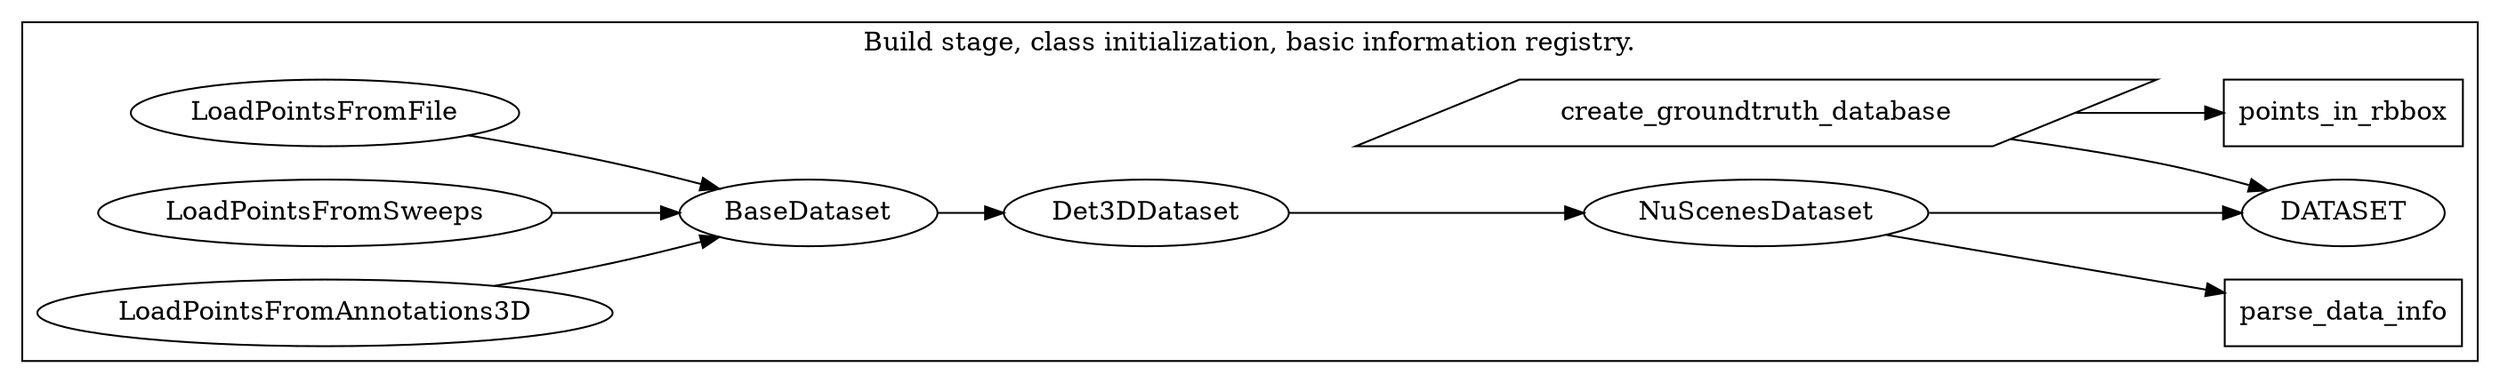 digraph G {
	rankdir="LR"
	subgraph cluster_info {
		label="Build stage, class initialization, basic information registry."
		a[label="create_groundtruth_database", shape="parallelogram"]
		b[label="DATASET"]
		c[label="NuScenesDataset"]
		d[label="Det3DDataset"]
		e[label="BaseDataset"]
		f[label="LoadPointsFromFile"]
		g[label="LoadPointsFromSweeps"]
		h[label="LoadPointsFromAnnotations3D"]
		i[label="parse_data_info", shape="rectangle"]
		j[label="points_in_rbbox", shape="rectangle"]
		a->b
		c->b
		d->c
		e->d
		f->e
		g->e
		h->e
		c->i
		a->j
		
	}
}
